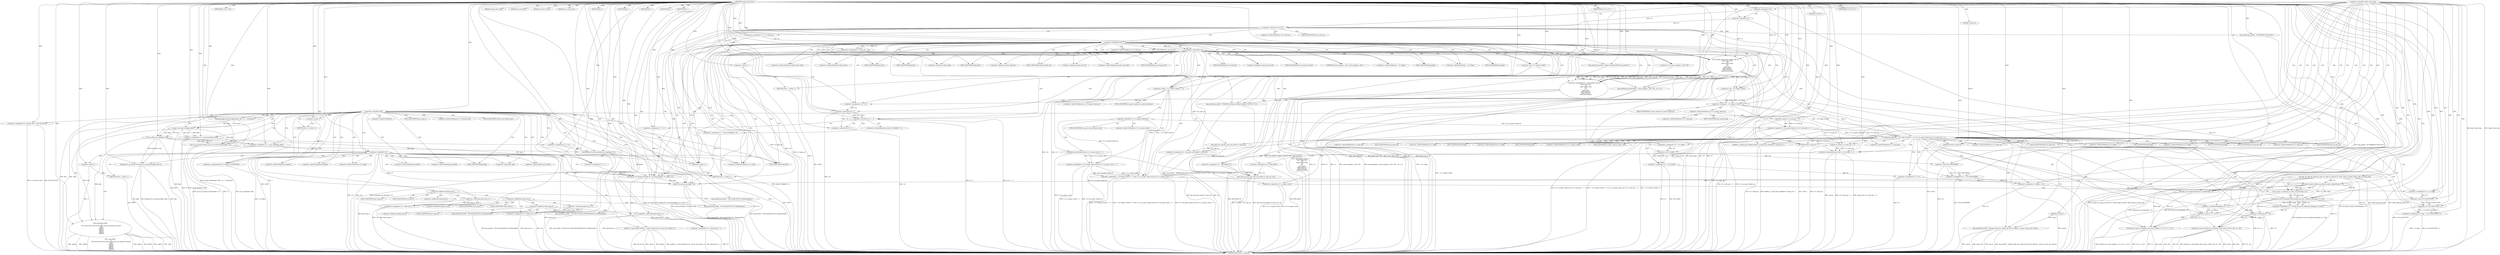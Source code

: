 digraph hostapd_notif_assoc {  
"1000118" [label = "(METHOD,hostapd_notif_assoc)" ]
"1000570" [label = "(METHOD_RETURN,int __fastcall)" ]
"1000119" [label = "(PARAM,hostapd_data *hapd)" ]
"1000120" [label = "(PARAM,const u8 *addr)" ]
"1000121" [label = "(PARAM,const u8 *req_ies)" ]
"1000122" [label = "(PARAM,size_t req_ies_len)" ]
"1000123" [label = "(PARAM,int reassoc)" ]
"1000143" [label = "(<operator>.logicalNot,!addr)" ]
"1000146" [label = "(wpa_printf,wpa_printf(2, \"hostapd_notif_assoc: Skip event with no address\", req_ies, req_ies_len, reassoc))" ]
"1000152" [label = "(RETURN,return -1;,return -1;)" ]
"1000153" [label = "(<operator>.minus,-1)" ]
"1000155" [label = "(hostapd_logger,hostapd_logger(hapd, addr, 1u, 2, \"associated\"))" ]
"1000161" [label = "(ieee802_11_parse_elems,ieee802_11_parse_elems(req_ies, req_ies_len, &elems, 0))" ]
"1000172" [label = "(<operator>.assignment,v10 = elems.wps_ie - 2)" ]
"1000174" [label = "(<operator>.subtraction,elems.wps_ie - 2)" ]
"1000179" [label = "(IDENTIFIER,L,)" ]
"1000180" [label = "(wpa_printf,wpa_printf(2, \"STA included WPS IE in (Re)AssocReq\"))" ]
"1000189" [label = "(<operator>.assignment,v10 = elems.rsn_ie - 2)" ]
"1000191" [label = "(<operator>.subtraction,elems.rsn_ie - 2)" ]
"1000196" [label = "(IDENTIFIER,L,)" ]
"1000197" [label = "(wpa_printf,wpa_printf(2, \"STA included RSN IE in (Re)AssocReq\"))" ]
"1000206" [label = "(<operator>.assignment,v10 = elems.wpa_ie - 2)" ]
"1000208" [label = "(<operator>.subtraction,elems.wpa_ie - 2)" ]
"1000213" [label = "(IDENTIFIER,L,)" ]
"1000214" [label = "(wpa_printf,wpa_printf(2, \"STA included WPA IE in (Re)AssocReq\"))" ]
"1000219" [label = "(IDENTIFIER,L,)" ]
"1000220" [label = "(IDENTIFIER,L,)" ]
"1000221" [label = "(wpa_printf,wpa_printf(2, \"STA did not include WPS/RSN/WPA IE in (Re)AssocReq\"))" ]
"1000224" [label = "(<operator>.assignment,v12 = ap_get_sta(hapd, addr))" ]
"1000226" [label = "(ap_get_sta,ap_get_sta(hapd, addr))" ]
"1000230" [label = "(IDENTIFIER,v12,if ( v12 ))" ]
"1000232" [label = "(<operator>.assignment,v13 = v12)" ]
"1000235" [label = "(ap_sta_no_session_timeout,ap_sta_no_session_timeout(hapd, v12))" ]
"1000238" [label = "(accounting_sta_stop,accounting_sta_stop(hapd, v13))" ]
"1000241" [label = "(<operator>.assignment,v13->timeout_next = STA_NULLFUNC)" ]
"1000248" [label = "(<operator>.assignment,v13 = ap_sta_add(hapd, addr))" ]
"1000250" [label = "(ap_sta_add,ap_sta_add(hapd, addr))" ]
"1000254" [label = "(<operator>.logicalNot,!v13)" ]
"1000257" [label = "(hostapd_drv_sta_disassoc,hostapd_drv_sta_disassoc(hapd, addr, 5))" ]
"1000261" [label = "(RETURN,return -1;,return -1;)" ]
"1000262" [label = "(<operator>.minus,-1)" ]
"1000264" [label = "(<operators>.assignmentAnd,v13->flags &= 0xFFFECFFF)" ]
"1000270" [label = "(wpa_printf,wpa_printf(\n      3,\n      \"STA %02x:%02x:%02x:%02x:%02x:%02x not allowed to connect\",\n      *addr,\n      addr[1],\n      addr[2],\n      addr[3],\n      addr[4],\n      addr[5]))" ]
"1000290" [label = "(<operator>.assignment,v17 = 1)" ]
"1000294" [label = "(ap_copy_sta_supp_op_classes,ap_copy_sta_supp_op_classes(v13, elems.supp_op_classes, elems.supp_op_classes_len))" ]
"1000303" [label = "(<operator>.logicalNot,!hapd->conf->wpa)" ]
"1000311" [label = "(<operator>.logicalOr,!v10 || !v11)" ]
"1000312" [label = "(<operator>.logicalNot,!v10)" ]
"1000314" [label = "(<operator>.logicalNot,!v11)" ]
"1000317" [label = "(wpa_printf,wpa_printf(2, \"No WPA/RSN IE from STA\"))" ]
"1000321" [label = "(<operator>.assignment,v14 = v13->wpa_sm)" ]
"1000327" [label = "(<operator>.logicalNot,!v14)" ]
"1000330" [label = "(<operator>.assignment,v13->wpa_sm = v14)" ]
"1000336" [label = "(<operator>.logicalNot,!v14)" ]
"1000339" [label = "(wpa_printf,wpa_printf(5, \"Failed to initialize WPA state machine\"))" ]
"1000342" [label = "(RETURN,return -1;,return -1;)" ]
"1000343" [label = "(<operator>.minus,-1)" ]
"1000345" [label = "(<operator>.assignment,v15 = wpa_validate_wpa_ie(\n          hapd->wpa_auth,\n          v14,\n          hapd->iface->freq,\n          v10,\n          v11,\n          elems.mdie,\n          elems.mdie_len,\n          elems.owe_dh,\n          elems.owe_dh_len))" ]
"1000347" [label = "(wpa_validate_wpa_ie,wpa_validate_wpa_ie(\n          hapd->wpa_auth,\n          v14,\n          hapd->iface->freq,\n          v10,\n          v11,\n          elems.mdie,\n          elems.mdie_len,\n          elems.owe_dh,\n          elems.owe_dh_len))" ]
"1000372" [label = "(IDENTIFIER,v15,if ( v15 ))" ]
"1000374" [label = "(<operator>.assignment,v16 = v15)" ]
"1000377" [label = "(wpa_printf,wpa_printf(2, \"WPA/RSN information element rejected? (res %u)\", v15))" ]
"1000381" [label = "(wpa_hexdump,wpa_hexdump(2, (const unsigned __int8 *)\"IE\", v10, v11))" ]
"1000383" [label = "(<operator>.cast,(const unsigned __int8 *)\"IE\")" ]
"1000389" [label = "(<operator>.lessThan,v16 - 2 < 7)" ]
"1000390" [label = "(<operator>.subtraction,v16 - 2)" ]
"1000395" [label = "(<operator>.assignment,v17 = dword_47D9A8[v16 - 2])" ]
"1000399" [label = "(<operator>.subtraction,v16 - 2)" ]
"1000403" [label = "(hostapd_drv_sta_disassoc,hostapd_drv_sta_disassoc(hapd, v13->addr, v17))" ]
"1000409" [label = "(ap_free_sta,ap_free_sta(hapd, v13))" ]
"1000412" [label = "(RETURN,return -1;,return -1;)" ]
"1000413" [label = "(<operator>.minus,-1)" ]
"1000416" [label = "(<operator>.assignment,v17 = 13)" ]
"1000421" [label = "(<operator>.logicalAnd,(~v13->flags & 0x402) == 0 && !v13->sa_query_timed_out && v13->sa_query_count >= 1)" ]
"1000422" [label = "(<operator>.equals,(~v13->flags & 0x402) == 0)" ]
"1000423" [label = "(<operator>.and,~v13->flags & 0x402)" ]
"1000429" [label = "(<operator>.logicalAnd,!v13->sa_query_timed_out && v13->sa_query_count >= 1)" ]
"1000430" [label = "(<operator>.logicalNot,!v13->sa_query_timed_out)" ]
"1000434" [label = "(<operator>.greaterEqualsThan,v13->sa_query_count >= 1)" ]
"1000439" [label = "(ap_check_sa_query_timeout,ap_check_sa_query_timeout(hapd, v13))" ]
"1000443" [label = "(<operator>.logicalOr,(~v13->flags & 0x402) != 0 || v13->sa_query_timed_out || v13->auth_alg == 2)" ]
"1000444" [label = "(<operator>.notEquals,(~v13->flags & 0x402) != 0)" ]
"1000445" [label = "(<operator>.and,~v13->flags & 0x402)" ]
"1000451" [label = "(<operator>.logicalOr,v13->sa_query_timed_out || v13->auth_alg == 2)" ]
"1000455" [label = "(<operator>.equals,v13->auth_alg == 2)" ]
"1000461" [label = "(<operator>.assignment,v19 = wpa_auth_uses_mfp(v13->wpa_sm))" ]
"1000463" [label = "(wpa_auth_uses_mfp,wpa_auth_uses_mfp(v13->wpa_sm))" ]
"1000467" [label = "(<operator>.assignment,v20 = v13->flags)" ]
"1000472" [label = "(<operator>.assignment,v21 = v20 | 0x400)" ]
"1000474" [label = "(<operator>.or,v20 | 0x400)" ]
"1000477" [label = "(<operator>.assignment,v22 = v20 & 0xFFFFFBFF)" ]
"1000479" [label = "(<operator>.and,v20 & 0xFFFFFBFF)" ]
"1000483" [label = "(IDENTIFIER,v19,if ( v19 ))" ]
"1000484" [label = "(<operator>.assignment,v22 = v21)" ]
"1000487" [label = "(<operator>.assignment,v13->flags = v22)" ]
"1000493" [label = "(<operator>.assignment,v23 = v13->flags)" ]
"1000498" [label = "(<operator>.assignment,v13->flags = v23 & 0xFFF7FFFF | 3)" ]
"1000502" [label = "(<operator>.or,v23 & 0xFFF7FFFF | 3)" ]
"1000503" [label = "(<operator>.and,v23 & 0xFFF7FFFF)" ]
"1000507" [label = "(hostapd_set_sta_flags,hostapd_set_sta_flags(hapd, v13))" ]
"1000511" [label = "(<operator>.logicalAnd,reassoc && v13->auth_alg == 2)" ]
"1000513" [label = "(<operator>.equals,v13->auth_alg == 2)" ]
"1000518" [label = "(<operator>.assignment,v24 = WPA_ASSOC_FT)" ]
"1000522" [label = "(<operator>.assignment,v24 = WPA_ASSOC)" ]
"1000525" [label = "(wpa_auth_sm_event,wpa_auth_sm_event(v13->wpa_sm, v24))" ]
"1000530" [label = "(hostapd_new_assoc_sta,hostapd_new_assoc_sta(hapd, v13, (v23 >> 1) & 1))" ]
"1000533" [label = "(<operator>.and,(v23 >> 1) & 1)" ]
"1000534" [label = "(<operator>.arithmeticShiftRight,v23 >> 1)" ]
"1000538" [label = "(ieee802_1x_notify_port_enabled,ieee802_1x_notify_port_enabled(v13->eapol_sm, 1))" ]
"1000543" [label = "(RETURN,return 0;,return 0;)" ]
"1000544" [label = "(LITERAL,0,return 0;)" ]
"1000546" [label = "(<operator>.logicalNot,!v13->sa_query_count)" ]
"1000550" [label = "(ap_sta_start_sa_query,ap_sta_start_sa_query(hapd, v13))" ]
"1000553" [label = "(<operator>.assignment,v25 = hostapd_eid_assoc_comeback_time(hapd, v13, eid))" ]
"1000555" [label = "(hostapd_eid_assoc_comeback_time,hostapd_eid_assoc_comeback_time(hapd, v13, eid))" ]
"1000559" [label = "(hostapd_sta_assoc,hostapd_sta_assoc(hapd, addr, reassoc, 0x1Eu, eid, v25 - eid))" ]
"1000565" [label = "(<operator>.subtraction,v25 - eid)" ]
"1000568" [label = "(RETURN,return 0;,return 0;)" ]
"1000569" [label = "(LITERAL,0,return 0;)" ]
"1000164" [label = "(<operator>.addressOf,&elems)" ]
"1000168" [label = "(<operator>.fieldAccess,elems.wps_ie)" ]
"1000170" [label = "(FIELD_IDENTIFIER,wps_ie,wps_ie)" ]
"1000175" [label = "(<operator>.fieldAccess,elems.wps_ie)" ]
"1000177" [label = "(FIELD_IDENTIFIER,wps_ie,wps_ie)" ]
"1000185" [label = "(<operator>.fieldAccess,elems.rsn_ie)" ]
"1000187" [label = "(FIELD_IDENTIFIER,rsn_ie,rsn_ie)" ]
"1000192" [label = "(<operator>.fieldAccess,elems.rsn_ie)" ]
"1000194" [label = "(FIELD_IDENTIFIER,rsn_ie,rsn_ie)" ]
"1000202" [label = "(<operator>.fieldAccess,elems.wpa_ie)" ]
"1000204" [label = "(FIELD_IDENTIFIER,wpa_ie,wpa_ie)" ]
"1000209" [label = "(<operator>.fieldAccess,elems.wpa_ie)" ]
"1000211" [label = "(FIELD_IDENTIFIER,wpa_ie,wpa_ie)" ]
"1000242" [label = "(<operator>.indirectFieldAccess,v13->timeout_next)" ]
"1000244" [label = "(FIELD_IDENTIFIER,timeout_next,timeout_next)" ]
"1000265" [label = "(<operator>.indirectFieldAccess,v13->flags)" ]
"1000267" [label = "(FIELD_IDENTIFIER,flags,flags)" ]
"1000273" [label = "(<operator>.indirection,*addr)" ]
"1000275" [label = "(<operator>.indirectIndexAccess,addr[1])" ]
"1000278" [label = "(<operator>.indirectIndexAccess,addr[2])" ]
"1000281" [label = "(<operator>.indirectIndexAccess,addr[3])" ]
"1000284" [label = "(<operator>.indirectIndexAccess,addr[4])" ]
"1000287" [label = "(<operator>.indirectIndexAccess,addr[5])" ]
"1000323" [label = "(<operator>.indirectFieldAccess,v13->wpa_sm)" ]
"1000325" [label = "(FIELD_IDENTIFIER,wpa_sm,wpa_sm)" ]
"1000331" [label = "(<operator>.indirectFieldAccess,v13->wpa_sm)" ]
"1000333" [label = "(FIELD_IDENTIFIER,wpa_sm,wpa_sm)" ]
"1000348" [label = "(<operator>.indirectFieldAccess,hapd->wpa_auth)" ]
"1000350" [label = "(FIELD_IDENTIFIER,wpa_auth,wpa_auth)" ]
"1000352" [label = "(<operator>.indirectFieldAccess,hapd->iface->freq)" ]
"1000353" [label = "(<operator>.indirectFieldAccess,hapd->iface)" ]
"1000355" [label = "(FIELD_IDENTIFIER,iface,iface)" ]
"1000356" [label = "(FIELD_IDENTIFIER,freq,freq)" ]
"1000359" [label = "(<operator>.fieldAccess,elems.mdie)" ]
"1000361" [label = "(FIELD_IDENTIFIER,mdie,mdie)" ]
"1000362" [label = "(<operator>.fieldAccess,elems.mdie_len)" ]
"1000364" [label = "(FIELD_IDENTIFIER,mdie_len,mdie_len)" ]
"1000365" [label = "(<operator>.fieldAccess,elems.owe_dh)" ]
"1000367" [label = "(FIELD_IDENTIFIER,owe_dh,owe_dh)" ]
"1000368" [label = "(<operator>.fieldAccess,elems.owe_dh_len)" ]
"1000370" [label = "(FIELD_IDENTIFIER,owe_dh_len,owe_dh_len)" ]
"1000384" [label = "(UNKNOWN,const unsigned __int8 *,const unsigned __int8 *)" ]
"1000397" [label = "(<operator>.indirectIndexAccess,dword_47D9A8[v16 - 2])" ]
"1000405" [label = "(<operator>.indirectFieldAccess,v13->addr)" ]
"1000407" [label = "(FIELD_IDENTIFIER,addr,addr)" ]
"1000424" [label = "(<operator>.indirectFieldAccess,~v13->flags)" ]
"1000426" [label = "(FIELD_IDENTIFIER,flags,flags)" ]
"1000431" [label = "(<operator>.indirectFieldAccess,v13->sa_query_timed_out)" ]
"1000433" [label = "(FIELD_IDENTIFIER,sa_query_timed_out,sa_query_timed_out)" ]
"1000435" [label = "(<operator>.indirectFieldAccess,v13->sa_query_count)" ]
"1000437" [label = "(FIELD_IDENTIFIER,sa_query_count,sa_query_count)" ]
"1000446" [label = "(<operator>.indirectFieldAccess,~v13->flags)" ]
"1000448" [label = "(FIELD_IDENTIFIER,flags,flags)" ]
"1000452" [label = "(<operator>.indirectFieldAccess,v13->sa_query_timed_out)" ]
"1000454" [label = "(FIELD_IDENTIFIER,sa_query_timed_out,sa_query_timed_out)" ]
"1000456" [label = "(<operator>.indirectFieldAccess,v13->auth_alg)" ]
"1000458" [label = "(FIELD_IDENTIFIER,auth_alg,auth_alg)" ]
"1000464" [label = "(<operator>.indirectFieldAccess,v13->wpa_sm)" ]
"1000466" [label = "(FIELD_IDENTIFIER,wpa_sm,wpa_sm)" ]
"1000469" [label = "(<operator>.indirectFieldAccess,v13->flags)" ]
"1000471" [label = "(FIELD_IDENTIFIER,flags,flags)" ]
"1000488" [label = "(<operator>.indirectFieldAccess,v13->flags)" ]
"1000490" [label = "(FIELD_IDENTIFIER,flags,flags)" ]
"1000495" [label = "(<operator>.indirectFieldAccess,v13->flags)" ]
"1000497" [label = "(FIELD_IDENTIFIER,flags,flags)" ]
"1000499" [label = "(<operator>.indirectFieldAccess,v13->flags)" ]
"1000501" [label = "(FIELD_IDENTIFIER,flags,flags)" ]
"1000514" [label = "(<operator>.indirectFieldAccess,v13->auth_alg)" ]
"1000516" [label = "(FIELD_IDENTIFIER,auth_alg,auth_alg)" ]
"1000526" [label = "(<operator>.indirectFieldAccess,v13->wpa_sm)" ]
"1000528" [label = "(FIELD_IDENTIFIER,wpa_sm,wpa_sm)" ]
"1000539" [label = "(<operator>.indirectFieldAccess,v13->eapol_sm)" ]
"1000541" [label = "(FIELD_IDENTIFIER,eapol_sm,eapol_sm)" ]
"1000547" [label = "(<operator>.indirectFieldAccess,v13->sa_query_count)" ]
"1000549" [label = "(FIELD_IDENTIFIER,sa_query_count,sa_query_count)" ]
  "1000152" -> "1000570"  [ label = "DDG: <RET>"] 
  "1000568" -> "1000570"  [ label = "DDG: <RET>"] 
  "1000543" -> "1000570"  [ label = "DDG: <RET>"] 
  "1000342" -> "1000570"  [ label = "DDG: <RET>"] 
  "1000412" -> "1000570"  [ label = "DDG: <RET>"] 
  "1000261" -> "1000570"  [ label = "DDG: <RET>"] 
  "1000155" -> "1000570"  [ label = "DDG: hostapd_logger(hapd, addr, 1u, 2, \"associated\")"] 
  "1000533" -> "1000570"  [ label = "DDG: v23 >> 1"] 
  "1000530" -> "1000570"  [ label = "DDG: hostapd_new_assoc_sta(hapd, v13, (v23 >> 1) & 1)"] 
  "1000327" -> "1000570"  [ label = "DDG: !v14"] 
  "1000294" -> "1000570"  [ label = "DDG: ap_copy_sta_supp_op_classes(v13, elems.supp_op_classes, elems.supp_op_classes_len)"] 
  "1000161" -> "1000570"  [ label = "DDG: &elems"] 
  "1000143" -> "1000570"  [ label = "DDG: addr"] 
  "1000161" -> "1000570"  [ label = "DDG: ieee802_11_parse_elems(req_ies, req_ies_len, &elems, 0)"] 
  "1000530" -> "1000570"  [ label = "DDG: (v23 >> 1) & 1"] 
  "1000143" -> "1000570"  [ label = "DDG: !addr"] 
  "1000443" -> "1000570"  [ label = "DDG: (~v13->flags & 0x402) != 0"] 
  "1000444" -> "1000570"  [ label = "DDG: ~v13->flags & 0x402"] 
  "1000294" -> "1000570"  [ label = "DDG: v13"] 
  "1000347" -> "1000570"  [ label = "DDG: hapd->wpa_auth"] 
  "1000389" -> "1000570"  [ label = "DDG: v16 - 2 < 7"] 
  "1000189" -> "1000570"  [ label = "DDG: elems.rsn_ie - 2"] 
  "1000498" -> "1000570"  [ label = "DDG: v23 & 0xFFF7FFFF | 3"] 
  "1000461" -> "1000570"  [ label = "DDG: v19"] 
  "1000522" -> "1000570"  [ label = "DDG: WPA_ASSOC"] 
  "1000161" -> "1000570"  [ label = "DDG: req_ies_len"] 
  "1000347" -> "1000570"  [ label = "DDG: hapd->iface->freq"] 
  "1000525" -> "1000570"  [ label = "DDG: wpa_auth_sm_event(v13->wpa_sm, v24)"] 
  "1000439" -> "1000570"  [ label = "DDG: ap_check_sa_query_timeout(hapd, v13)"] 
  "1000511" -> "1000570"  [ label = "DDG: reassoc"] 
  "1000257" -> "1000570"  [ label = "DDG: addr"] 
  "1000172" -> "1000570"  [ label = "DDG: elems.wps_ie - 2"] 
  "1000484" -> "1000570"  [ label = "DDG: v21"] 
  "1000336" -> "1000570"  [ label = "DDG: v14"] 
  "1000264" -> "1000570"  [ label = "DDG: v13->flags"] 
  "1000538" -> "1000570"  [ label = "DDG: v13->eapol_sm"] 
  "1000538" -> "1000570"  [ label = "DDG: ieee802_1x_notify_port_enabled(v13->eapol_sm, 1)"] 
  "1000430" -> "1000570"  [ label = "DDG: v13->sa_query_timed_out"] 
  "1000421" -> "1000570"  [ label = "DDG: (~v13->flags & 0x402) == 0"] 
  "1000559" -> "1000570"  [ label = "DDG: eid"] 
  "1000559" -> "1000570"  [ label = "DDG: hostapd_sta_assoc(hapd, addr, reassoc, 0x1Eu, eid, v25 - eid)"] 
  "1000347" -> "1000570"  [ label = "DDG: v14"] 
  "1000257" -> "1000570"  [ label = "DDG: hapd"] 
  "1000312" -> "1000570"  [ label = "DDG: v10"] 
  "1000321" -> "1000570"  [ label = "DDG: v13->wpa_sm"] 
  "1000553" -> "1000570"  [ label = "DDG: hostapd_eid_assoc_comeback_time(hapd, v13, eid)"] 
  "1000513" -> "1000570"  [ label = "DDG: v13->auth_alg"] 
  "1000546" -> "1000570"  [ label = "DDG: v13->sa_query_count"] 
  "1000221" -> "1000570"  [ label = "DDG: wpa_printf(2, \"STA did not include WPS/RSN/WPA IE in (Re)AssocReq\")"] 
  "1000377" -> "1000570"  [ label = "DDG: v15"] 
  "1000546" -> "1000570"  [ label = "DDG: !v13->sa_query_count"] 
  "1000294" -> "1000570"  [ label = "DDG: elems.supp_op_classes"] 
  "1000390" -> "1000570"  [ label = "DDG: v16"] 
  "1000214" -> "1000570"  [ label = "DDG: wpa_printf(2, \"STA included WPA IE in (Re)AssocReq\")"] 
  "1000270" -> "1000570"  [ label = "DDG: wpa_printf(\n      3,\n      \"STA %02x:%02x:%02x:%02x:%02x:%02x not allowed to connect\",\n      *addr,\n      addr[1],\n      addr[2],\n      addr[3],\n      addr[4],\n      addr[5])"] 
  "1000153" -> "1000570"  [ label = "DDG: -1"] 
  "1000399" -> "1000570"  [ label = "DDG: v16"] 
  "1000224" -> "1000570"  [ label = "DDG: ap_get_sta(hapd, addr)"] 
  "1000347" -> "1000570"  [ label = "DDG: elems.owe_dh_len"] 
  "1000511" -> "1000570"  [ label = "DDG: v13->auth_alg == 2"] 
  "1000248" -> "1000570"  [ label = "DDG: ap_sta_add(hapd, addr)"] 
  "1000381" -> "1000570"  [ label = "DDG: v11"] 
  "1000451" -> "1000570"  [ label = "DDG: v13->auth_alg == 2"] 
  "1000347" -> "1000570"  [ label = "DDG: elems.owe_dh"] 
  "1000146" -> "1000570"  [ label = "DDG: req_ies_len"] 
  "1000146" -> "1000570"  [ label = "DDG: req_ies"] 
  "1000180" -> "1000570"  [ label = "DDG: wpa_printf(2, \"STA included WPS IE in (Re)AssocReq\")"] 
  "1000479" -> "1000570"  [ label = "DDG: v20"] 
  "1000189" -> "1000570"  [ label = "DDG: v10"] 
  "1000235" -> "1000570"  [ label = "DDG: v12"] 
  "1000403" -> "1000570"  [ label = "DDG: hostapd_drv_sta_disassoc(hapd, v13->addr, v17)"] 
  "1000409" -> "1000570"  [ label = "DDG: hapd"] 
  "1000303" -> "1000570"  [ label = "DDG: hapd->conf->wpa"] 
  "1000525" -> "1000570"  [ label = "DDG: v13->wpa_sm"] 
  "1000345" -> "1000570"  [ label = "DDG: v15"] 
  "1000559" -> "1000570"  [ label = "DDG: reassoc"] 
  "1000254" -> "1000570"  [ label = "DDG: v13"] 
  "1000206" -> "1000570"  [ label = "DDG: v10"] 
  "1000347" -> "1000570"  [ label = "DDG: elems.mdie"] 
  "1000311" -> "1000570"  [ label = "DDG: !v11"] 
  "1000461" -> "1000570"  [ label = "DDG: wpa_auth_uses_mfp(v13->wpa_sm)"] 
  "1000270" -> "1000570"  [ label = "DDG: addr[1]"] 
  "1000343" -> "1000570"  [ label = "DDG: -1"] 
  "1000445" -> "1000570"  [ label = "DDG: ~v13->flags"] 
  "1000303" -> "1000570"  [ label = "DDG: !hapd->conf->wpa"] 
  "1000498" -> "1000570"  [ label = "DDG: v13->flags"] 
  "1000250" -> "1000570"  [ label = "DDG: addr"] 
  "1000224" -> "1000570"  [ label = "DDG: v12"] 
  "1000311" -> "1000570"  [ label = "DDG: !v10 || !v11"] 
  "1000270" -> "1000570"  [ label = "DDG: addr[5]"] 
  "1000518" -> "1000570"  [ label = "DDG: WPA_ASSOC_FT"] 
  "1000559" -> "1000570"  [ label = "DDG: hapd"] 
  "1000409" -> "1000570"  [ label = "DDG: v13"] 
  "1000502" -> "1000570"  [ label = "DDG: v23 & 0xFFF7FFFF"] 
  "1000317" -> "1000570"  [ label = "DDG: wpa_printf(2, \"No WPA/RSN IE from STA\")"] 
  "1000534" -> "1000570"  [ label = "DDG: v23"] 
  "1000257" -> "1000570"  [ label = "DDG: hostapd_drv_sta_disassoc(hapd, addr, 5)"] 
  "1000403" -> "1000570"  [ label = "DDG: v17"] 
  "1000429" -> "1000570"  [ label = "DDG: v13->sa_query_count >= 1"] 
  "1000208" -> "1000570"  [ label = "DDG: elems.wpa_ie"] 
  "1000314" -> "1000570"  [ label = "DDG: v11"] 
  "1000206" -> "1000570"  [ label = "DDG: elems.wpa_ie - 2"] 
  "1000443" -> "1000570"  [ label = "DDG: v13->sa_query_timed_out || v13->auth_alg == 2"] 
  "1000472" -> "1000570"  [ label = "DDG: v21"] 
  "1000270" -> "1000570"  [ label = "DDG: addr[3]"] 
  "1000477" -> "1000570"  [ label = "DDG: v20 & 0xFFFFFBFF"] 
  "1000487" -> "1000570"  [ label = "DDG: v22"] 
  "1000191" -> "1000570"  [ label = "DDG: elems.rsn_ie"] 
  "1000507" -> "1000570"  [ label = "DDG: hostapd_set_sta_flags(hapd, v13)"] 
  "1000530" -> "1000570"  [ label = "DDG: v13"] 
  "1000525" -> "1000570"  [ label = "DDG: v24"] 
  "1000336" -> "1000570"  [ label = "DDG: !v14"] 
  "1000555" -> "1000570"  [ label = "DDG: v13"] 
  "1000565" -> "1000570"  [ label = "DDG: v25"] 
  "1000226" -> "1000570"  [ label = "DDG: addr"] 
  "1000270" -> "1000570"  [ label = "DDG: *addr"] 
  "1000377" -> "1000570"  [ label = "DDG: wpa_printf(2, \"WPA/RSN information element rejected? (res %u)\", v15)"] 
  "1000241" -> "1000570"  [ label = "DDG: v13->timeout_next"] 
  "1000294" -> "1000570"  [ label = "DDG: elems.supp_op_classes_len"] 
  "1000339" -> "1000570"  [ label = "DDG: wpa_printf(5, \"Failed to initialize WPA state machine\")"] 
  "1000559" -> "1000570"  [ label = "DDG: v25 - eid"] 
  "1000409" -> "1000570"  [ label = "DDG: ap_free_sta(hapd, v13)"] 
  "1000345" -> "1000570"  [ label = "DDG: wpa_validate_wpa_ie(\n          hapd->wpa_auth,\n          v14,\n          hapd->iface->freq,\n          v10,\n          v11,\n          elems.mdie,\n          elems.mdie_len,\n          elems.owe_dh,\n          elems.owe_dh_len)"] 
  "1000270" -> "1000570"  [ label = "DDG: addr[2]"] 
  "1000395" -> "1000570"  [ label = "DDG: dword_47D9A8[v16 - 2]"] 
  "1000381" -> "1000570"  [ label = "DDG: (const unsigned __int8 *)\"IE\""] 
  "1000347" -> "1000570"  [ label = "DDG: v10"] 
  "1000270" -> "1000570"  [ label = "DDG: addr[4]"] 
  "1000238" -> "1000570"  [ label = "DDG: accounting_sta_stop(hapd, v13)"] 
  "1000429" -> "1000570"  [ label = "DDG: !v13->sa_query_timed_out"] 
  "1000172" -> "1000570"  [ label = "DDG: v10"] 
  "1000511" -> "1000570"  [ label = "DDG: reassoc && v13->auth_alg == 2"] 
  "1000403" -> "1000570"  [ label = "DDG: v13->addr"] 
  "1000421" -> "1000570"  [ label = "DDG: (~v13->flags & 0x402) == 0 && !v13->sa_query_timed_out && v13->sa_query_count >= 1"] 
  "1000254" -> "1000570"  [ label = "DDG: !v13"] 
  "1000530" -> "1000570"  [ label = "DDG: hapd"] 
  "1000451" -> "1000570"  [ label = "DDG: v13->sa_query_timed_out"] 
  "1000413" -> "1000570"  [ label = "DDG: -1"] 
  "1000472" -> "1000570"  [ label = "DDG: v20 | 0x400"] 
  "1000434" -> "1000570"  [ label = "DDG: v13->sa_query_count"] 
  "1000197" -> "1000570"  [ label = "DDG: wpa_printf(2, \"STA included RSN IE in (Re)AssocReq\")"] 
  "1000174" -> "1000570"  [ label = "DDG: elems.wps_ie"] 
  "1000262" -> "1000570"  [ label = "DDG: -1"] 
  "1000443" -> "1000570"  [ label = "DDG: (~v13->flags & 0x402) != 0 || v13->sa_query_timed_out || v13->auth_alg == 2"] 
  "1000559" -> "1000570"  [ label = "DDG: addr"] 
  "1000241" -> "1000570"  [ label = "DDG: STA_NULLFUNC"] 
  "1000455" -> "1000570"  [ label = "DDG: v13->auth_alg"] 
  "1000123" -> "1000570"  [ label = "DDG: reassoc"] 
  "1000146" -> "1000570"  [ label = "DDG: wpa_printf(2, \"hostapd_notif_assoc: Skip event with no address\", req_ies, req_ies_len, reassoc)"] 
  "1000381" -> "1000570"  [ label = "DDG: wpa_hexdump(2, (const unsigned __int8 *)\"IE\", v10, v11)"] 
  "1000347" -> "1000570"  [ label = "DDG: v11"] 
  "1000311" -> "1000570"  [ label = "DDG: !v10"] 
  "1000421" -> "1000570"  [ label = "DDG: !v13->sa_query_timed_out && v13->sa_query_count >= 1"] 
  "1000347" -> "1000570"  [ label = "DDG: elems.mdie_len"] 
  "1000381" -> "1000570"  [ label = "DDG: v10"] 
  "1000389" -> "1000570"  [ label = "DDG: v16 - 2"] 
  "1000235" -> "1000570"  [ label = "DDG: ap_sta_no_session_timeout(hapd, v12)"] 
  "1000161" -> "1000570"  [ label = "DDG: req_ies"] 
  "1000146" -> "1000570"  [ label = "DDG: reassoc"] 
  "1000550" -> "1000570"  [ label = "DDG: ap_sta_start_sa_query(hapd, v13)"] 
  "1000330" -> "1000570"  [ label = "DDG: v13->wpa_sm"] 
  "1000118" -> "1000119"  [ label = "DDG: "] 
  "1000118" -> "1000120"  [ label = "DDG: "] 
  "1000118" -> "1000121"  [ label = "DDG: "] 
  "1000118" -> "1000122"  [ label = "DDG: "] 
  "1000118" -> "1000123"  [ label = "DDG: "] 
  "1000118" -> "1000143"  [ label = "DDG: "] 
  "1000118" -> "1000146"  [ label = "DDG: "] 
  "1000123" -> "1000146"  [ label = "DDG: reassoc"] 
  "1000153" -> "1000152"  [ label = "DDG: -1"] 
  "1000118" -> "1000153"  [ label = "DDG: "] 
  "1000118" -> "1000155"  [ label = "DDG: "] 
  "1000143" -> "1000155"  [ label = "DDG: addr"] 
  "1000118" -> "1000161"  [ label = "DDG: "] 
  "1000174" -> "1000172"  [ label = "DDG: elems.wps_ie"] 
  "1000174" -> "1000172"  [ label = "DDG: 2"] 
  "1000118" -> "1000172"  [ label = "DDG: "] 
  "1000118" -> "1000174"  [ label = "DDG: "] 
  "1000118" -> "1000179"  [ label = "DDG: "] 
  "1000118" -> "1000180"  [ label = "DDG: "] 
  "1000191" -> "1000189"  [ label = "DDG: elems.rsn_ie"] 
  "1000191" -> "1000189"  [ label = "DDG: 2"] 
  "1000118" -> "1000189"  [ label = "DDG: "] 
  "1000118" -> "1000191"  [ label = "DDG: "] 
  "1000118" -> "1000196"  [ label = "DDG: "] 
  "1000118" -> "1000197"  [ label = "DDG: "] 
  "1000208" -> "1000206"  [ label = "DDG: elems.wpa_ie"] 
  "1000208" -> "1000206"  [ label = "DDG: 2"] 
  "1000118" -> "1000206"  [ label = "DDG: "] 
  "1000118" -> "1000208"  [ label = "DDG: "] 
  "1000118" -> "1000213"  [ label = "DDG: "] 
  "1000118" -> "1000214"  [ label = "DDG: "] 
  "1000118" -> "1000219"  [ label = "DDG: "] 
  "1000118" -> "1000220"  [ label = "DDG: "] 
  "1000118" -> "1000221"  [ label = "DDG: "] 
  "1000226" -> "1000224"  [ label = "DDG: hapd"] 
  "1000226" -> "1000224"  [ label = "DDG: addr"] 
  "1000118" -> "1000224"  [ label = "DDG: "] 
  "1000155" -> "1000226"  [ label = "DDG: hapd"] 
  "1000118" -> "1000226"  [ label = "DDG: "] 
  "1000155" -> "1000226"  [ label = "DDG: addr"] 
  "1000118" -> "1000230"  [ label = "DDG: "] 
  "1000224" -> "1000232"  [ label = "DDG: v12"] 
  "1000118" -> "1000232"  [ label = "DDG: "] 
  "1000226" -> "1000235"  [ label = "DDG: hapd"] 
  "1000118" -> "1000235"  [ label = "DDG: "] 
  "1000224" -> "1000235"  [ label = "DDG: v12"] 
  "1000235" -> "1000238"  [ label = "DDG: hapd"] 
  "1000118" -> "1000238"  [ label = "DDG: "] 
  "1000232" -> "1000238"  [ label = "DDG: v13"] 
  "1000118" -> "1000241"  [ label = "DDG: "] 
  "1000250" -> "1000248"  [ label = "DDG: hapd"] 
  "1000250" -> "1000248"  [ label = "DDG: addr"] 
  "1000118" -> "1000248"  [ label = "DDG: "] 
  "1000226" -> "1000250"  [ label = "DDG: hapd"] 
  "1000118" -> "1000250"  [ label = "DDG: "] 
  "1000226" -> "1000250"  [ label = "DDG: addr"] 
  "1000248" -> "1000254"  [ label = "DDG: v13"] 
  "1000118" -> "1000254"  [ label = "DDG: "] 
  "1000250" -> "1000257"  [ label = "DDG: hapd"] 
  "1000118" -> "1000257"  [ label = "DDG: "] 
  "1000250" -> "1000257"  [ label = "DDG: addr"] 
  "1000262" -> "1000261"  [ label = "DDG: -1"] 
  "1000118" -> "1000262"  [ label = "DDG: "] 
  "1000118" -> "1000264"  [ label = "DDG: "] 
  "1000118" -> "1000270"  [ label = "DDG: "] 
  "1000250" -> "1000270"  [ label = "DDG: addr"] 
  "1000226" -> "1000270"  [ label = "DDG: addr"] 
  "1000118" -> "1000290"  [ label = "DDG: "] 
  "1000118" -> "1000294"  [ label = "DDG: "] 
  "1000312" -> "1000311"  [ label = "DDG: v10"] 
  "1000118" -> "1000312"  [ label = "DDG: "] 
  "1000314" -> "1000311"  [ label = "DDG: v11"] 
  "1000118" -> "1000314"  [ label = "DDG: "] 
  "1000118" -> "1000317"  [ label = "DDG: "] 
  "1000118" -> "1000321"  [ label = "DDG: "] 
  "1000321" -> "1000327"  [ label = "DDG: v14"] 
  "1000118" -> "1000327"  [ label = "DDG: "] 
  "1000327" -> "1000330"  [ label = "DDG: v14"] 
  "1000118" -> "1000330"  [ label = "DDG: "] 
  "1000118" -> "1000336"  [ label = "DDG: "] 
  "1000327" -> "1000336"  [ label = "DDG: v14"] 
  "1000118" -> "1000339"  [ label = "DDG: "] 
  "1000343" -> "1000342"  [ label = "DDG: -1"] 
  "1000118" -> "1000343"  [ label = "DDG: "] 
  "1000347" -> "1000345"  [ label = "DDG: elems.owe_dh"] 
  "1000347" -> "1000345"  [ label = "DDG: elems.owe_dh_len"] 
  "1000347" -> "1000345"  [ label = "DDG: v10"] 
  "1000347" -> "1000345"  [ label = "DDG: hapd->iface->freq"] 
  "1000347" -> "1000345"  [ label = "DDG: v11"] 
  "1000347" -> "1000345"  [ label = "DDG: elems.mdie"] 
  "1000347" -> "1000345"  [ label = "DDG: elems.mdie_len"] 
  "1000347" -> "1000345"  [ label = "DDG: v14"] 
  "1000347" -> "1000345"  [ label = "DDG: hapd->wpa_auth"] 
  "1000118" -> "1000345"  [ label = "DDG: "] 
  "1000336" -> "1000347"  [ label = "DDG: v14"] 
  "1000327" -> "1000347"  [ label = "DDG: v14"] 
  "1000118" -> "1000347"  [ label = "DDG: "] 
  "1000312" -> "1000347"  [ label = "DDG: v10"] 
  "1000314" -> "1000347"  [ label = "DDG: v11"] 
  "1000118" -> "1000372"  [ label = "DDG: "] 
  "1000345" -> "1000374"  [ label = "DDG: v15"] 
  "1000118" -> "1000374"  [ label = "DDG: "] 
  "1000118" -> "1000377"  [ label = "DDG: "] 
  "1000345" -> "1000377"  [ label = "DDG: v15"] 
  "1000118" -> "1000381"  [ label = "DDG: "] 
  "1000383" -> "1000381"  [ label = "DDG: \"IE\""] 
  "1000118" -> "1000383"  [ label = "DDG: "] 
  "1000347" -> "1000381"  [ label = "DDG: v10"] 
  "1000347" -> "1000381"  [ label = "DDG: v11"] 
  "1000390" -> "1000389"  [ label = "DDG: v16"] 
  "1000390" -> "1000389"  [ label = "DDG: 2"] 
  "1000374" -> "1000390"  [ label = "DDG: v16"] 
  "1000118" -> "1000390"  [ label = "DDG: "] 
  "1000118" -> "1000389"  [ label = "DDG: "] 
  "1000118" -> "1000395"  [ label = "DDG: "] 
  "1000390" -> "1000399"  [ label = "DDG: v16"] 
  "1000118" -> "1000399"  [ label = "DDG: "] 
  "1000238" -> "1000403"  [ label = "DDG: hapd"] 
  "1000250" -> "1000403"  [ label = "DDG: hapd"] 
  "1000118" -> "1000403"  [ label = "DDG: "] 
  "1000416" -> "1000403"  [ label = "DDG: v17"] 
  "1000290" -> "1000403"  [ label = "DDG: v17"] 
  "1000395" -> "1000403"  [ label = "DDG: v17"] 
  "1000403" -> "1000409"  [ label = "DDG: hapd"] 
  "1000118" -> "1000409"  [ label = "DDG: "] 
  "1000294" -> "1000409"  [ label = "DDG: v13"] 
  "1000254" -> "1000409"  [ label = "DDG: v13"] 
  "1000238" -> "1000409"  [ label = "DDG: v13"] 
  "1000413" -> "1000412"  [ label = "DDG: -1"] 
  "1000118" -> "1000413"  [ label = "DDG: "] 
  "1000118" -> "1000416"  [ label = "DDG: "] 
  "1000422" -> "1000421"  [ label = "DDG: ~v13->flags & 0x402"] 
  "1000422" -> "1000421"  [ label = "DDG: 0"] 
  "1000423" -> "1000422"  [ label = "DDG: ~v13->flags"] 
  "1000423" -> "1000422"  [ label = "DDG: 0x402"] 
  "1000118" -> "1000423"  [ label = "DDG: "] 
  "1000118" -> "1000422"  [ label = "DDG: "] 
  "1000429" -> "1000421"  [ label = "DDG: !v13->sa_query_timed_out"] 
  "1000429" -> "1000421"  [ label = "DDG: v13->sa_query_count >= 1"] 
  "1000430" -> "1000429"  [ label = "DDG: v13->sa_query_timed_out"] 
  "1000434" -> "1000429"  [ label = "DDG: v13->sa_query_count"] 
  "1000434" -> "1000429"  [ label = "DDG: 1"] 
  "1000118" -> "1000434"  [ label = "DDG: "] 
  "1000118" -> "1000439"  [ label = "DDG: "] 
  "1000294" -> "1000439"  [ label = "DDG: v13"] 
  "1000444" -> "1000443"  [ label = "DDG: ~v13->flags & 0x402"] 
  "1000444" -> "1000443"  [ label = "DDG: 0"] 
  "1000445" -> "1000444"  [ label = "DDG: ~v13->flags"] 
  "1000445" -> "1000444"  [ label = "DDG: 0x402"] 
  "1000423" -> "1000445"  [ label = "DDG: ~v13->flags"] 
  "1000118" -> "1000445"  [ label = "DDG: "] 
  "1000118" -> "1000444"  [ label = "DDG: "] 
  "1000451" -> "1000443"  [ label = "DDG: v13->sa_query_timed_out"] 
  "1000451" -> "1000443"  [ label = "DDG: v13->auth_alg == 2"] 
  "1000430" -> "1000451"  [ label = "DDG: v13->sa_query_timed_out"] 
  "1000455" -> "1000451"  [ label = "DDG: v13->auth_alg"] 
  "1000455" -> "1000451"  [ label = "DDG: 2"] 
  "1000118" -> "1000455"  [ label = "DDG: "] 
  "1000463" -> "1000461"  [ label = "DDG: v13->wpa_sm"] 
  "1000118" -> "1000461"  [ label = "DDG: "] 
  "1000330" -> "1000463"  [ label = "DDG: v13->wpa_sm"] 
  "1000118" -> "1000467"  [ label = "DDG: "] 
  "1000474" -> "1000472"  [ label = "DDG: v20"] 
  "1000474" -> "1000472"  [ label = "DDG: 0x400"] 
  "1000118" -> "1000472"  [ label = "DDG: "] 
  "1000467" -> "1000474"  [ label = "DDG: v20"] 
  "1000118" -> "1000474"  [ label = "DDG: "] 
  "1000479" -> "1000477"  [ label = "DDG: v20"] 
  "1000479" -> "1000477"  [ label = "DDG: 0xFFFFFBFF"] 
  "1000118" -> "1000477"  [ label = "DDG: "] 
  "1000474" -> "1000479"  [ label = "DDG: v20"] 
  "1000118" -> "1000479"  [ label = "DDG: "] 
  "1000118" -> "1000483"  [ label = "DDG: "] 
  "1000472" -> "1000484"  [ label = "DDG: v21"] 
  "1000118" -> "1000484"  [ label = "DDG: "] 
  "1000477" -> "1000487"  [ label = "DDG: v22"] 
  "1000484" -> "1000487"  [ label = "DDG: v22"] 
  "1000118" -> "1000487"  [ label = "DDG: "] 
  "1000487" -> "1000493"  [ label = "DDG: v13->flags"] 
  "1000118" -> "1000493"  [ label = "DDG: "] 
  "1000502" -> "1000498"  [ label = "DDG: v23 & 0xFFF7FFFF"] 
  "1000502" -> "1000498"  [ label = "DDG: 3"] 
  "1000503" -> "1000502"  [ label = "DDG: v23"] 
  "1000503" -> "1000502"  [ label = "DDG: 0xFFF7FFFF"] 
  "1000493" -> "1000503"  [ label = "DDG: v23"] 
  "1000118" -> "1000503"  [ label = "DDG: "] 
  "1000118" -> "1000502"  [ label = "DDG: "] 
  "1000439" -> "1000507"  [ label = "DDG: hapd"] 
  "1000118" -> "1000507"  [ label = "DDG: "] 
  "1000294" -> "1000507"  [ label = "DDG: v13"] 
  "1000439" -> "1000507"  [ label = "DDG: v13"] 
  "1000118" -> "1000511"  [ label = "DDG: "] 
  "1000451" -> "1000511"  [ label = "DDG: v13->auth_alg == 2"] 
  "1000513" -> "1000511"  [ label = "DDG: v13->auth_alg"] 
  "1000513" -> "1000511"  [ label = "DDG: 2"] 
  "1000455" -> "1000513"  [ label = "DDG: v13->auth_alg"] 
  "1000118" -> "1000513"  [ label = "DDG: "] 
  "1000118" -> "1000518"  [ label = "DDG: "] 
  "1000118" -> "1000522"  [ label = "DDG: "] 
  "1000463" -> "1000525"  [ label = "DDG: v13->wpa_sm"] 
  "1000522" -> "1000525"  [ label = "DDG: v24"] 
  "1000518" -> "1000525"  [ label = "DDG: v24"] 
  "1000118" -> "1000525"  [ label = "DDG: "] 
  "1000507" -> "1000530"  [ label = "DDG: hapd"] 
  "1000118" -> "1000530"  [ label = "DDG: "] 
  "1000507" -> "1000530"  [ label = "DDG: v13"] 
  "1000533" -> "1000530"  [ label = "DDG: v23 >> 1"] 
  "1000533" -> "1000530"  [ label = "DDG: 1"] 
  "1000534" -> "1000533"  [ label = "DDG: v23"] 
  "1000534" -> "1000533"  [ label = "DDG: 1"] 
  "1000503" -> "1000534"  [ label = "DDG: v23"] 
  "1000118" -> "1000534"  [ label = "DDG: "] 
  "1000118" -> "1000533"  [ label = "DDG: "] 
  "1000118" -> "1000538"  [ label = "DDG: "] 
  "1000544" -> "1000543"  [ label = "DDG: 0"] 
  "1000118" -> "1000543"  [ label = "DDG: "] 
  "1000118" -> "1000544"  [ label = "DDG: "] 
  "1000434" -> "1000546"  [ label = "DDG: v13->sa_query_count"] 
  "1000439" -> "1000550"  [ label = "DDG: hapd"] 
  "1000118" -> "1000550"  [ label = "DDG: "] 
  "1000294" -> "1000550"  [ label = "DDG: v13"] 
  "1000439" -> "1000550"  [ label = "DDG: v13"] 
  "1000555" -> "1000553"  [ label = "DDG: hapd"] 
  "1000555" -> "1000553"  [ label = "DDG: v13"] 
  "1000555" -> "1000553"  [ label = "DDG: eid"] 
  "1000118" -> "1000553"  [ label = "DDG: "] 
  "1000550" -> "1000555"  [ label = "DDG: hapd"] 
  "1000439" -> "1000555"  [ label = "DDG: hapd"] 
  "1000118" -> "1000555"  [ label = "DDG: "] 
  "1000294" -> "1000555"  [ label = "DDG: v13"] 
  "1000439" -> "1000555"  [ label = "DDG: v13"] 
  "1000550" -> "1000555"  [ label = "DDG: v13"] 
  "1000555" -> "1000559"  [ label = "DDG: hapd"] 
  "1000118" -> "1000559"  [ label = "DDG: "] 
  "1000565" -> "1000559"  [ label = "DDG: eid"] 
  "1000565" -> "1000559"  [ label = "DDG: v25"] 
  "1000553" -> "1000565"  [ label = "DDG: v25"] 
  "1000118" -> "1000565"  [ label = "DDG: "] 
  "1000555" -> "1000565"  [ label = "DDG: eid"] 
  "1000569" -> "1000568"  [ label = "DDG: 0"] 
  "1000118" -> "1000568"  [ label = "DDG: "] 
  "1000118" -> "1000569"  [ label = "DDG: "] 
  "1000143" -> "1000155"  [ label = "CDG: "] 
  "1000143" -> "1000153"  [ label = "CDG: "] 
  "1000143" -> "1000152"  [ label = "CDG: "] 
  "1000143" -> "1000146"  [ label = "CDG: "] 
  "1000143" -> "1000170"  [ label = "CDG: "] 
  "1000143" -> "1000168"  [ label = "CDG: "] 
  "1000143" -> "1000164"  [ label = "CDG: "] 
  "1000143" -> "1000161"  [ label = "CDG: "] 
  "1000143" -> "1000224"  [ label = "CDG: "] 
  "1000143" -> "1000226"  [ label = "CDG: "] 
  "1000143" -> "1000238"  [ label = "CDG: "] 
  "1000143" -> "1000235"  [ label = "CDG: "] 
  "1000143" -> "1000232"  [ label = "CDG: "] 
  "1000143" -> "1000254"  [ label = "CDG: "] 
  "1000143" -> "1000250"  [ label = "CDG: "] 
  "1000143" -> "1000248"  [ label = "CDG: "] 
  "1000143" -> "1000244"  [ label = "CDG: "] 
  "1000143" -> "1000242"  [ label = "CDG: "] 
  "1000143" -> "1000241"  [ label = "CDG: "] 
  "1000143" -> "1000270"  [ label = "CDG: "] 
  "1000143" -> "1000267"  [ label = "CDG: "] 
  "1000143" -> "1000265"  [ label = "CDG: "] 
  "1000143" -> "1000264"  [ label = "CDG: "] 
  "1000143" -> "1000287"  [ label = "CDG: "] 
  "1000143" -> "1000284"  [ label = "CDG: "] 
  "1000143" -> "1000281"  [ label = "CDG: "] 
  "1000143" -> "1000278"  [ label = "CDG: "] 
  "1000143" -> "1000275"  [ label = "CDG: "] 
  "1000143" -> "1000273"  [ label = "CDG: "] 
  "1000143" -> "1000290"  [ label = "CDG: "] 
  "1000143" -> "1000413"  [ label = "CDG: "] 
  "1000143" -> "1000412"  [ label = "CDG: "] 
  "1000143" -> "1000409"  [ label = "CDG: "] 
  "1000143" -> "1000407"  [ label = "CDG: "] 
  "1000143" -> "1000405"  [ label = "CDG: "] 
  "1000143" -> "1000403"  [ label = "CDG: "] 
  "1000168" -> "1000175"  [ label = "CDG: "] 
  "1000168" -> "1000174"  [ label = "CDG: "] 
  "1000168" -> "1000172"  [ label = "CDG: "] 
  "1000168" -> "1000187"  [ label = "CDG: "] 
  "1000168" -> "1000185"  [ label = "CDG: "] 
  "1000168" -> "1000180"  [ label = "CDG: "] 
  "1000168" -> "1000177"  [ label = "CDG: "] 
  "1000185" -> "1000192"  [ label = "CDG: "] 
  "1000185" -> "1000191"  [ label = "CDG: "] 
  "1000185" -> "1000189"  [ label = "CDG: "] 
  "1000185" -> "1000204"  [ label = "CDG: "] 
  "1000185" -> "1000202"  [ label = "CDG: "] 
  "1000185" -> "1000197"  [ label = "CDG: "] 
  "1000185" -> "1000194"  [ label = "CDG: "] 
  "1000202" -> "1000208"  [ label = "CDG: "] 
  "1000202" -> "1000206"  [ label = "CDG: "] 
  "1000202" -> "1000221"  [ label = "CDG: "] 
  "1000202" -> "1000214"  [ label = "CDG: "] 
  "1000202" -> "1000211"  [ label = "CDG: "] 
  "1000202" -> "1000209"  [ label = "CDG: "] 
  "1000254" -> "1000270"  [ label = "CDG: "] 
  "1000254" -> "1000267"  [ label = "CDG: "] 
  "1000254" -> "1000265"  [ label = "CDG: "] 
  "1000254" -> "1000264"  [ label = "CDG: "] 
  "1000254" -> "1000262"  [ label = "CDG: "] 
  "1000254" -> "1000261"  [ label = "CDG: "] 
  "1000254" -> "1000257"  [ label = "CDG: "] 
  "1000254" -> "1000287"  [ label = "CDG: "] 
  "1000254" -> "1000284"  [ label = "CDG: "] 
  "1000254" -> "1000281"  [ label = "CDG: "] 
  "1000254" -> "1000278"  [ label = "CDG: "] 
  "1000254" -> "1000275"  [ label = "CDG: "] 
  "1000254" -> "1000273"  [ label = "CDG: "] 
  "1000254" -> "1000290"  [ label = "CDG: "] 
  "1000254" -> "1000413"  [ label = "CDG: "] 
  "1000254" -> "1000412"  [ label = "CDG: "] 
  "1000254" -> "1000409"  [ label = "CDG: "] 
  "1000254" -> "1000407"  [ label = "CDG: "] 
  "1000254" -> "1000405"  [ label = "CDG: "] 
  "1000254" -> "1000403"  [ label = "CDG: "] 
  "1000303" -> "1000495"  [ label = "CDG: "] 
  "1000303" -> "1000493"  [ label = "CDG: "] 
  "1000303" -> "1000511"  [ label = "CDG: "] 
  "1000303" -> "1000507"  [ label = "CDG: "] 
  "1000303" -> "1000503"  [ label = "CDG: "] 
  "1000303" -> "1000502"  [ label = "CDG: "] 
  "1000303" -> "1000501"  [ label = "CDG: "] 
  "1000303" -> "1000499"  [ label = "CDG: "] 
  "1000303" -> "1000498"  [ label = "CDG: "] 
  "1000303" -> "1000497"  [ label = "CDG: "] 
  "1000303" -> "1000528"  [ label = "CDG: "] 
  "1000303" -> "1000526"  [ label = "CDG: "] 
  "1000303" -> "1000525"  [ label = "CDG: "] 
  "1000303" -> "1000543"  [ label = "CDG: "] 
  "1000303" -> "1000541"  [ label = "CDG: "] 
  "1000303" -> "1000539"  [ label = "CDG: "] 
  "1000303" -> "1000538"  [ label = "CDG: "] 
  "1000303" -> "1000534"  [ label = "CDG: "] 
  "1000303" -> "1000533"  [ label = "CDG: "] 
  "1000303" -> "1000530"  [ label = "CDG: "] 
  "1000303" -> "1000312"  [ label = "CDG: "] 
  "1000303" -> "1000311"  [ label = "CDG: "] 
  "1000303" -> "1000516"  [ label = "CDG: "] 
  "1000303" -> "1000514"  [ label = "CDG: "] 
  "1000303" -> "1000513"  [ label = "CDG: "] 
  "1000311" -> "1000317"  [ label = "CDG: "] 
  "1000311" -> "1000327"  [ label = "CDG: "] 
  "1000311" -> "1000325"  [ label = "CDG: "] 
  "1000311" -> "1000323"  [ label = "CDG: "] 
  "1000311" -> "1000321"  [ label = "CDG: "] 
  "1000311" -> "1000416"  [ label = "CDG: "] 
  "1000311" -> "1000413"  [ label = "CDG: "] 
  "1000311" -> "1000412"  [ label = "CDG: "] 
  "1000311" -> "1000409"  [ label = "CDG: "] 
  "1000311" -> "1000407"  [ label = "CDG: "] 
  "1000311" -> "1000405"  [ label = "CDG: "] 
  "1000311" -> "1000403"  [ label = "CDG: "] 
  "1000312" -> "1000314"  [ label = "CDG: "] 
  "1000327" -> "1000336"  [ label = "CDG: "] 
  "1000327" -> "1000333"  [ label = "CDG: "] 
  "1000327" -> "1000331"  [ label = "CDG: "] 
  "1000327" -> "1000330"  [ label = "CDG: "] 
  "1000327" -> "1000352"  [ label = "CDG: "] 
  "1000327" -> "1000350"  [ label = "CDG: "] 
  "1000327" -> "1000348"  [ label = "CDG: "] 
  "1000327" -> "1000347"  [ label = "CDG: "] 
  "1000327" -> "1000345"  [ label = "CDG: "] 
  "1000327" -> "1000368"  [ label = "CDG: "] 
  "1000327" -> "1000367"  [ label = "CDG: "] 
  "1000327" -> "1000365"  [ label = "CDG: "] 
  "1000327" -> "1000364"  [ label = "CDG: "] 
  "1000327" -> "1000362"  [ label = "CDG: "] 
  "1000327" -> "1000361"  [ label = "CDG: "] 
  "1000327" -> "1000359"  [ label = "CDG: "] 
  "1000327" -> "1000356"  [ label = "CDG: "] 
  "1000327" -> "1000355"  [ label = "CDG: "] 
  "1000327" -> "1000353"  [ label = "CDG: "] 
  "1000327" -> "1000370"  [ label = "CDG: "] 
  "1000327" -> "1000426"  [ label = "CDG: "] 
  "1000327" -> "1000424"  [ label = "CDG: "] 
  "1000327" -> "1000423"  [ label = "CDG: "] 
  "1000327" -> "1000422"  [ label = "CDG: "] 
  "1000327" -> "1000421"  [ label = "CDG: "] 
  "1000327" -> "1000448"  [ label = "CDG: "] 
  "1000327" -> "1000446"  [ label = "CDG: "] 
  "1000327" -> "1000445"  [ label = "CDG: "] 
  "1000327" -> "1000444"  [ label = "CDG: "] 
  "1000327" -> "1000443"  [ label = "CDG: "] 
  "1000327" -> "1000384"  [ label = "CDG: "] 
  "1000327" -> "1000383"  [ label = "CDG: "] 
  "1000327" -> "1000381"  [ label = "CDG: "] 
  "1000327" -> "1000377"  [ label = "CDG: "] 
  "1000327" -> "1000374"  [ label = "CDG: "] 
  "1000327" -> "1000390"  [ label = "CDG: "] 
  "1000327" -> "1000389"  [ label = "CDG: "] 
  "1000327" -> "1000413"  [ label = "CDG: "] 
  "1000327" -> "1000412"  [ label = "CDG: "] 
  "1000327" -> "1000409"  [ label = "CDG: "] 
  "1000327" -> "1000407"  [ label = "CDG: "] 
  "1000327" -> "1000405"  [ label = "CDG: "] 
  "1000327" -> "1000403"  [ label = "CDG: "] 
  "1000336" -> "1000352"  [ label = "CDG: "] 
  "1000336" -> "1000350"  [ label = "CDG: "] 
  "1000336" -> "1000348"  [ label = "CDG: "] 
  "1000336" -> "1000347"  [ label = "CDG: "] 
  "1000336" -> "1000345"  [ label = "CDG: "] 
  "1000336" -> "1000343"  [ label = "CDG: "] 
  "1000336" -> "1000342"  [ label = "CDG: "] 
  "1000336" -> "1000339"  [ label = "CDG: "] 
  "1000336" -> "1000368"  [ label = "CDG: "] 
  "1000336" -> "1000367"  [ label = "CDG: "] 
  "1000336" -> "1000365"  [ label = "CDG: "] 
  "1000336" -> "1000364"  [ label = "CDG: "] 
  "1000336" -> "1000362"  [ label = "CDG: "] 
  "1000336" -> "1000361"  [ label = "CDG: "] 
  "1000336" -> "1000359"  [ label = "CDG: "] 
  "1000336" -> "1000356"  [ label = "CDG: "] 
  "1000336" -> "1000355"  [ label = "CDG: "] 
  "1000336" -> "1000353"  [ label = "CDG: "] 
  "1000336" -> "1000370"  [ label = "CDG: "] 
  "1000336" -> "1000426"  [ label = "CDG: "] 
  "1000336" -> "1000424"  [ label = "CDG: "] 
  "1000336" -> "1000423"  [ label = "CDG: "] 
  "1000336" -> "1000422"  [ label = "CDG: "] 
  "1000336" -> "1000421"  [ label = "CDG: "] 
  "1000336" -> "1000448"  [ label = "CDG: "] 
  "1000336" -> "1000446"  [ label = "CDG: "] 
  "1000336" -> "1000445"  [ label = "CDG: "] 
  "1000336" -> "1000444"  [ label = "CDG: "] 
  "1000336" -> "1000443"  [ label = "CDG: "] 
  "1000336" -> "1000384"  [ label = "CDG: "] 
  "1000336" -> "1000383"  [ label = "CDG: "] 
  "1000336" -> "1000381"  [ label = "CDG: "] 
  "1000336" -> "1000377"  [ label = "CDG: "] 
  "1000336" -> "1000374"  [ label = "CDG: "] 
  "1000336" -> "1000390"  [ label = "CDG: "] 
  "1000336" -> "1000389"  [ label = "CDG: "] 
  "1000336" -> "1000413"  [ label = "CDG: "] 
  "1000336" -> "1000412"  [ label = "CDG: "] 
  "1000336" -> "1000409"  [ label = "CDG: "] 
  "1000336" -> "1000407"  [ label = "CDG: "] 
  "1000336" -> "1000405"  [ label = "CDG: "] 
  "1000336" -> "1000403"  [ label = "CDG: "] 
  "1000389" -> "1000399"  [ label = "CDG: "] 
  "1000389" -> "1000397"  [ label = "CDG: "] 
  "1000389" -> "1000395"  [ label = "CDG: "] 
  "1000389" -> "1000416"  [ label = "CDG: "] 
  "1000421" -> "1000439"  [ label = "CDG: "] 
  "1000422" -> "1000431"  [ label = "CDG: "] 
  "1000422" -> "1000430"  [ label = "CDG: "] 
  "1000422" -> "1000429"  [ label = "CDG: "] 
  "1000422" -> "1000433"  [ label = "CDG: "] 
  "1000430" -> "1000437"  [ label = "CDG: "] 
  "1000430" -> "1000435"  [ label = "CDG: "] 
  "1000430" -> "1000434"  [ label = "CDG: "] 
  "1000443" -> "1000464"  [ label = "CDG: "] 
  "1000443" -> "1000463"  [ label = "CDG: "] 
  "1000443" -> "1000461"  [ label = "CDG: "] 
  "1000443" -> "1000479"  [ label = "CDG: "] 
  "1000443" -> "1000477"  [ label = "CDG: "] 
  "1000443" -> "1000474"  [ label = "CDG: "] 
  "1000443" -> "1000472"  [ label = "CDG: "] 
  "1000443" -> "1000471"  [ label = "CDG: "] 
  "1000443" -> "1000469"  [ label = "CDG: "] 
  "1000443" -> "1000467"  [ label = "CDG: "] 
  "1000443" -> "1000466"  [ label = "CDG: "] 
  "1000443" -> "1000495"  [ label = "CDG: "] 
  "1000443" -> "1000493"  [ label = "CDG: "] 
  "1000443" -> "1000490"  [ label = "CDG: "] 
  "1000443" -> "1000488"  [ label = "CDG: "] 
  "1000443" -> "1000487"  [ label = "CDG: "] 
  "1000443" -> "1000511"  [ label = "CDG: "] 
  "1000443" -> "1000507"  [ label = "CDG: "] 
  "1000443" -> "1000503"  [ label = "CDG: "] 
  "1000443" -> "1000502"  [ label = "CDG: "] 
  "1000443" -> "1000501"  [ label = "CDG: "] 
  "1000443" -> "1000499"  [ label = "CDG: "] 
  "1000443" -> "1000498"  [ label = "CDG: "] 
  "1000443" -> "1000497"  [ label = "CDG: "] 
  "1000443" -> "1000528"  [ label = "CDG: "] 
  "1000443" -> "1000526"  [ label = "CDG: "] 
  "1000443" -> "1000525"  [ label = "CDG: "] 
  "1000443" -> "1000543"  [ label = "CDG: "] 
  "1000443" -> "1000541"  [ label = "CDG: "] 
  "1000443" -> "1000539"  [ label = "CDG: "] 
  "1000443" -> "1000538"  [ label = "CDG: "] 
  "1000443" -> "1000534"  [ label = "CDG: "] 
  "1000443" -> "1000533"  [ label = "CDG: "] 
  "1000443" -> "1000530"  [ label = "CDG: "] 
  "1000443" -> "1000559"  [ label = "CDG: "] 
  "1000443" -> "1000555"  [ label = "CDG: "] 
  "1000443" -> "1000553"  [ label = "CDG: "] 
  "1000443" -> "1000549"  [ label = "CDG: "] 
  "1000443" -> "1000547"  [ label = "CDG: "] 
  "1000443" -> "1000546"  [ label = "CDG: "] 
  "1000443" -> "1000568"  [ label = "CDG: "] 
  "1000443" -> "1000565"  [ label = "CDG: "] 
  "1000443" -> "1000484"  [ label = "CDG: "] 
  "1000443" -> "1000516"  [ label = "CDG: "] 
  "1000443" -> "1000514"  [ label = "CDG: "] 
  "1000443" -> "1000513"  [ label = "CDG: "] 
  "1000444" -> "1000454"  [ label = "CDG: "] 
  "1000444" -> "1000452"  [ label = "CDG: "] 
  "1000444" -> "1000451"  [ label = "CDG: "] 
  "1000452" -> "1000458"  [ label = "CDG: "] 
  "1000452" -> "1000456"  [ label = "CDG: "] 
  "1000452" -> "1000455"  [ label = "CDG: "] 
  "1000511" -> "1000522"  [ label = "CDG: "] 
  "1000511" -> "1000518"  [ label = "CDG: "] 
  "1000546" -> "1000550"  [ label = "CDG: "] 
}
